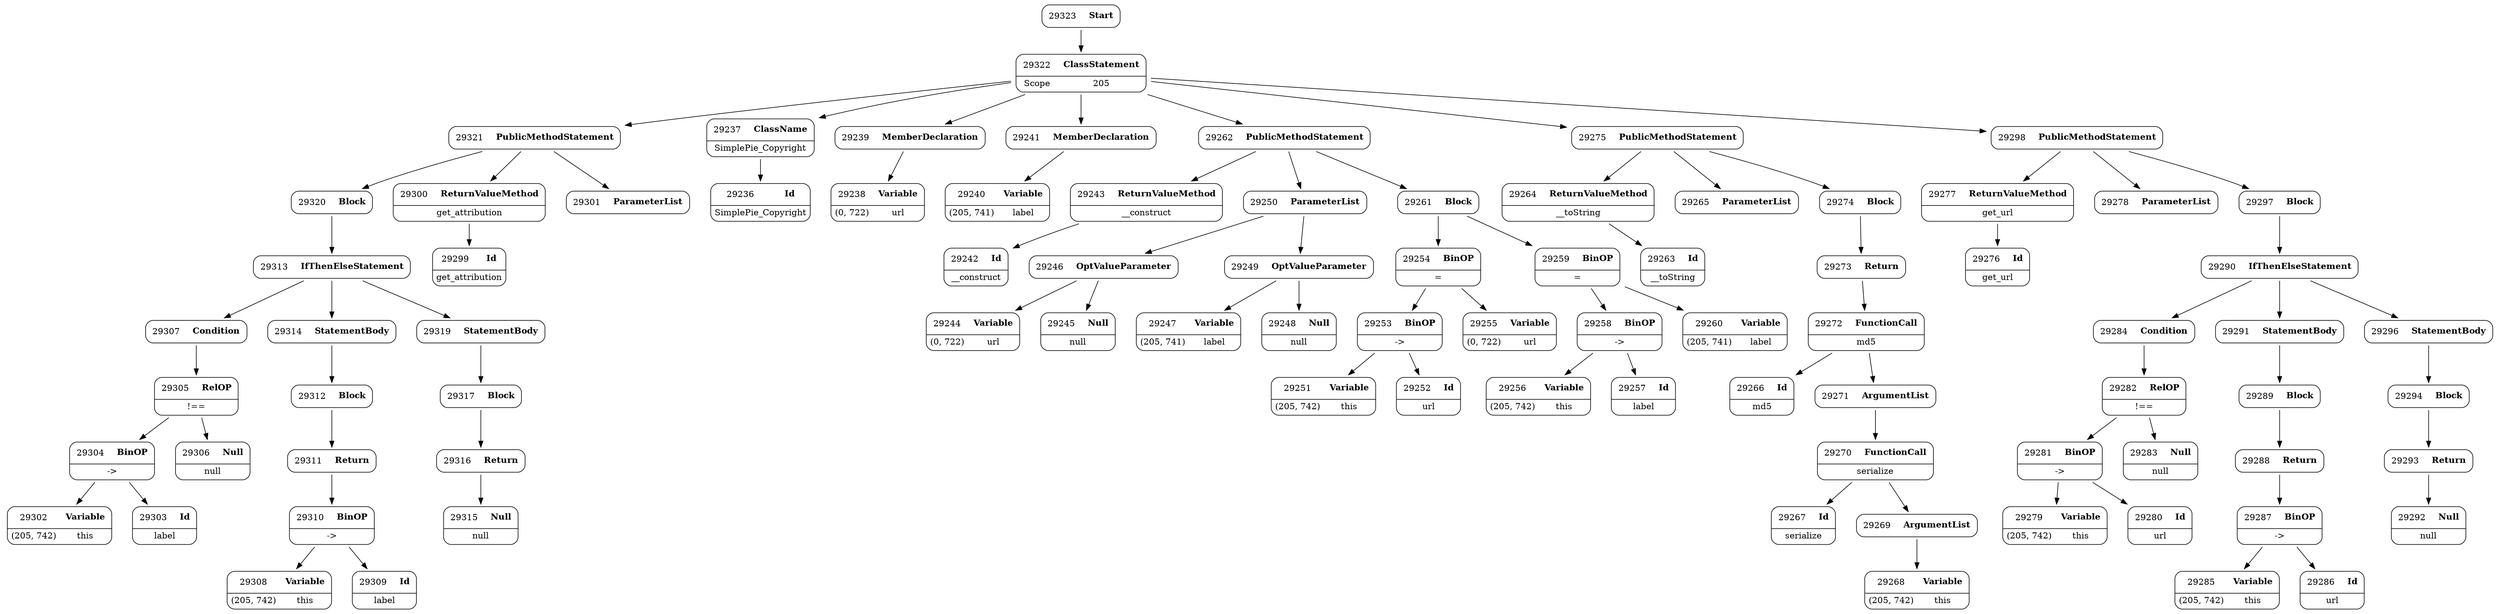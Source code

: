 digraph ast {
node [shape=none];
29312 [label=<<TABLE border='1' cellspacing='0' cellpadding='10' style='rounded' ><TR><TD border='0'>29312</TD><TD border='0'><B>Block</B></TD></TR></TABLE>>];
29312 -> 29311 [weight=2];
29313 [label=<<TABLE border='1' cellspacing='0' cellpadding='10' style='rounded' ><TR><TD border='0'>29313</TD><TD border='0'><B>IfThenElseStatement</B></TD></TR></TABLE>>];
29313 -> 29307 [weight=2];
29313 -> 29314 [weight=2];
29313 -> 29319 [weight=2];
29314 [label=<<TABLE border='1' cellspacing='0' cellpadding='10' style='rounded' ><TR><TD border='0'>29314</TD><TD border='0'><B>StatementBody</B></TD></TR></TABLE>>];
29314 -> 29312 [weight=2];
29315 [label=<<TABLE border='1' cellspacing='0' cellpadding='10' style='rounded' ><TR><TD border='0'>29315</TD><TD border='0'><B>Null</B></TD></TR><HR/><TR><TD border='0' cellpadding='5' colspan='2'>null</TD></TR></TABLE>>];
29316 [label=<<TABLE border='1' cellspacing='0' cellpadding='10' style='rounded' ><TR><TD border='0'>29316</TD><TD border='0'><B>Return</B></TD></TR></TABLE>>];
29316 -> 29315 [weight=2];
29317 [label=<<TABLE border='1' cellspacing='0' cellpadding='10' style='rounded' ><TR><TD border='0'>29317</TD><TD border='0'><B>Block</B></TD></TR></TABLE>>];
29317 -> 29316 [weight=2];
29319 [label=<<TABLE border='1' cellspacing='0' cellpadding='10' style='rounded' ><TR><TD border='0'>29319</TD><TD border='0'><B>StatementBody</B></TD></TR></TABLE>>];
29319 -> 29317 [weight=2];
29320 [label=<<TABLE border='1' cellspacing='0' cellpadding='10' style='rounded' ><TR><TD border='0'>29320</TD><TD border='0'><B>Block</B></TD></TR></TABLE>>];
29320 -> 29313 [weight=2];
29321 [label=<<TABLE border='1' cellspacing='0' cellpadding='10' style='rounded' ><TR><TD border='0'>29321</TD><TD border='0'><B>PublicMethodStatement</B></TD></TR></TABLE>>];
29321 -> 29300 [weight=2];
29321 -> 29301 [weight=2];
29321 -> 29320 [weight=2];
29322 [label=<<TABLE border='1' cellspacing='0' cellpadding='10' style='rounded' ><TR><TD border='0'>29322</TD><TD border='0'><B>ClassStatement</B></TD></TR><HR/><TR><TD border='0' cellpadding='5'>Scope</TD><TD border='0' cellpadding='5'>205</TD></TR></TABLE>>];
29322 -> 29237 [weight=2];
29322 -> 29239 [weight=2];
29322 -> 29241 [weight=2];
29322 -> 29262 [weight=2];
29322 -> 29275 [weight=2];
29322 -> 29298 [weight=2];
29322 -> 29321 [weight=2];
29323 [label=<<TABLE border='1' cellspacing='0' cellpadding='10' style='rounded' ><TR><TD border='0'>29323</TD><TD border='0'><B>Start</B></TD></TR></TABLE>>];
29323 -> 29322 [weight=2];
29236 [label=<<TABLE border='1' cellspacing='0' cellpadding='10' style='rounded' ><TR><TD border='0'>29236</TD><TD border='0'><B>Id</B></TD></TR><HR/><TR><TD border='0' cellpadding='5' colspan='2'>SimplePie_Copyright</TD></TR></TABLE>>];
29237 [label=<<TABLE border='1' cellspacing='0' cellpadding='10' style='rounded' ><TR><TD border='0'>29237</TD><TD border='0'><B>ClassName</B></TD></TR><HR/><TR><TD border='0' cellpadding='5' colspan='2'>SimplePie_Copyright</TD></TR></TABLE>>];
29237 -> 29236 [weight=2];
29238 [label=<<TABLE border='1' cellspacing='0' cellpadding='10' style='rounded' ><TR><TD border='0'>29238</TD><TD border='0'><B>Variable</B></TD></TR><HR/><TR><TD border='0' cellpadding='5'>(0, 722)</TD><TD border='0' cellpadding='5'>url</TD></TR></TABLE>>];
29239 [label=<<TABLE border='1' cellspacing='0' cellpadding='10' style='rounded' ><TR><TD border='0'>29239</TD><TD border='0'><B>MemberDeclaration</B></TD></TR></TABLE>>];
29239 -> 29238 [weight=2];
29240 [label=<<TABLE border='1' cellspacing='0' cellpadding='10' style='rounded' ><TR><TD border='0'>29240</TD><TD border='0'><B>Variable</B></TD></TR><HR/><TR><TD border='0' cellpadding='5'>(205, 741)</TD><TD border='0' cellpadding='5'>label</TD></TR></TABLE>>];
29241 [label=<<TABLE border='1' cellspacing='0' cellpadding='10' style='rounded' ><TR><TD border='0'>29241</TD><TD border='0'><B>MemberDeclaration</B></TD></TR></TABLE>>];
29241 -> 29240 [weight=2];
29242 [label=<<TABLE border='1' cellspacing='0' cellpadding='10' style='rounded' ><TR><TD border='0'>29242</TD><TD border='0'><B>Id</B></TD></TR><HR/><TR><TD border='0' cellpadding='5' colspan='2'>__construct</TD></TR></TABLE>>];
29243 [label=<<TABLE border='1' cellspacing='0' cellpadding='10' style='rounded' ><TR><TD border='0'>29243</TD><TD border='0'><B>ReturnValueMethod</B></TD></TR><HR/><TR><TD border='0' cellpadding='5' colspan='2'>__construct</TD></TR></TABLE>>];
29243 -> 29242 [weight=2];
29244 [label=<<TABLE border='1' cellspacing='0' cellpadding='10' style='rounded' ><TR><TD border='0'>29244</TD><TD border='0'><B>Variable</B></TD></TR><HR/><TR><TD border='0' cellpadding='5'>(0, 722)</TD><TD border='0' cellpadding='5'>url</TD></TR></TABLE>>];
29245 [label=<<TABLE border='1' cellspacing='0' cellpadding='10' style='rounded' ><TR><TD border='0'>29245</TD><TD border='0'><B>Null</B></TD></TR><HR/><TR><TD border='0' cellpadding='5' colspan='2'>null</TD></TR></TABLE>>];
29246 [label=<<TABLE border='1' cellspacing='0' cellpadding='10' style='rounded' ><TR><TD border='0'>29246</TD><TD border='0'><B>OptValueParameter</B></TD></TR></TABLE>>];
29246 -> 29244 [weight=2];
29246 -> 29245 [weight=2];
29247 [label=<<TABLE border='1' cellspacing='0' cellpadding='10' style='rounded' ><TR><TD border='0'>29247</TD><TD border='0'><B>Variable</B></TD></TR><HR/><TR><TD border='0' cellpadding='5'>(205, 741)</TD><TD border='0' cellpadding='5'>label</TD></TR></TABLE>>];
29248 [label=<<TABLE border='1' cellspacing='0' cellpadding='10' style='rounded' ><TR><TD border='0'>29248</TD><TD border='0'><B>Null</B></TD></TR><HR/><TR><TD border='0' cellpadding='5' colspan='2'>null</TD></TR></TABLE>>];
29249 [label=<<TABLE border='1' cellspacing='0' cellpadding='10' style='rounded' ><TR><TD border='0'>29249</TD><TD border='0'><B>OptValueParameter</B></TD></TR></TABLE>>];
29249 -> 29247 [weight=2];
29249 -> 29248 [weight=2];
29250 [label=<<TABLE border='1' cellspacing='0' cellpadding='10' style='rounded' ><TR><TD border='0'>29250</TD><TD border='0'><B>ParameterList</B></TD></TR></TABLE>>];
29250 -> 29246 [weight=2];
29250 -> 29249 [weight=2];
29251 [label=<<TABLE border='1' cellspacing='0' cellpadding='10' style='rounded' ><TR><TD border='0'>29251</TD><TD border='0'><B>Variable</B></TD></TR><HR/><TR><TD border='0' cellpadding='5'>(205, 742)</TD><TD border='0' cellpadding='5'>this</TD></TR></TABLE>>];
29252 [label=<<TABLE border='1' cellspacing='0' cellpadding='10' style='rounded' ><TR><TD border='0'>29252</TD><TD border='0'><B>Id</B></TD></TR><HR/><TR><TD border='0' cellpadding='5' colspan='2'>url</TD></TR></TABLE>>];
29253 [label=<<TABLE border='1' cellspacing='0' cellpadding='10' style='rounded' ><TR><TD border='0'>29253</TD><TD border='0'><B>BinOP</B></TD></TR><HR/><TR><TD border='0' cellpadding='5' colspan='2'>-&gt;</TD></TR></TABLE>>];
29253 -> 29251 [weight=2];
29253 -> 29252 [weight=2];
29254 [label=<<TABLE border='1' cellspacing='0' cellpadding='10' style='rounded' ><TR><TD border='0'>29254</TD><TD border='0'><B>BinOP</B></TD></TR><HR/><TR><TD border='0' cellpadding='5' colspan='2'>=</TD></TR></TABLE>>];
29254 -> 29253 [weight=2];
29254 -> 29255 [weight=2];
29255 [label=<<TABLE border='1' cellspacing='0' cellpadding='10' style='rounded' ><TR><TD border='0'>29255</TD><TD border='0'><B>Variable</B></TD></TR><HR/><TR><TD border='0' cellpadding='5'>(0, 722)</TD><TD border='0' cellpadding='5'>url</TD></TR></TABLE>>];
29256 [label=<<TABLE border='1' cellspacing='0' cellpadding='10' style='rounded' ><TR><TD border='0'>29256</TD><TD border='0'><B>Variable</B></TD></TR><HR/><TR><TD border='0' cellpadding='5'>(205, 742)</TD><TD border='0' cellpadding='5'>this</TD></TR></TABLE>>];
29257 [label=<<TABLE border='1' cellspacing='0' cellpadding='10' style='rounded' ><TR><TD border='0'>29257</TD><TD border='0'><B>Id</B></TD></TR><HR/><TR><TD border='0' cellpadding='5' colspan='2'>label</TD></TR></TABLE>>];
29258 [label=<<TABLE border='1' cellspacing='0' cellpadding='10' style='rounded' ><TR><TD border='0'>29258</TD><TD border='0'><B>BinOP</B></TD></TR><HR/><TR><TD border='0' cellpadding='5' colspan='2'>-&gt;</TD></TR></TABLE>>];
29258 -> 29256 [weight=2];
29258 -> 29257 [weight=2];
29259 [label=<<TABLE border='1' cellspacing='0' cellpadding='10' style='rounded' ><TR><TD border='0'>29259</TD><TD border='0'><B>BinOP</B></TD></TR><HR/><TR><TD border='0' cellpadding='5' colspan='2'>=</TD></TR></TABLE>>];
29259 -> 29258 [weight=2];
29259 -> 29260 [weight=2];
29260 [label=<<TABLE border='1' cellspacing='0' cellpadding='10' style='rounded' ><TR><TD border='0'>29260</TD><TD border='0'><B>Variable</B></TD></TR><HR/><TR><TD border='0' cellpadding='5'>(205, 741)</TD><TD border='0' cellpadding='5'>label</TD></TR></TABLE>>];
29261 [label=<<TABLE border='1' cellspacing='0' cellpadding='10' style='rounded' ><TR><TD border='0'>29261</TD><TD border='0'><B>Block</B></TD></TR></TABLE>>];
29261 -> 29254 [weight=2];
29261 -> 29259 [weight=2];
29262 [label=<<TABLE border='1' cellspacing='0' cellpadding='10' style='rounded' ><TR><TD border='0'>29262</TD><TD border='0'><B>PublicMethodStatement</B></TD></TR></TABLE>>];
29262 -> 29243 [weight=2];
29262 -> 29250 [weight=2];
29262 -> 29261 [weight=2];
29263 [label=<<TABLE border='1' cellspacing='0' cellpadding='10' style='rounded' ><TR><TD border='0'>29263</TD><TD border='0'><B>Id</B></TD></TR><HR/><TR><TD border='0' cellpadding='5' colspan='2'>__toString</TD></TR></TABLE>>];
29264 [label=<<TABLE border='1' cellspacing='0' cellpadding='10' style='rounded' ><TR><TD border='0'>29264</TD><TD border='0'><B>ReturnValueMethod</B></TD></TR><HR/><TR><TD border='0' cellpadding='5' colspan='2'>__toString</TD></TR></TABLE>>];
29264 -> 29263 [weight=2];
29265 [label=<<TABLE border='1' cellspacing='0' cellpadding='10' style='rounded' ><TR><TD border='0'>29265</TD><TD border='0'><B>ParameterList</B></TD></TR></TABLE>>];
29266 [label=<<TABLE border='1' cellspacing='0' cellpadding='10' style='rounded' ><TR><TD border='0'>29266</TD><TD border='0'><B>Id</B></TD></TR><HR/><TR><TD border='0' cellpadding='5' colspan='2'>md5</TD></TR></TABLE>>];
29267 [label=<<TABLE border='1' cellspacing='0' cellpadding='10' style='rounded' ><TR><TD border='0'>29267</TD><TD border='0'><B>Id</B></TD></TR><HR/><TR><TD border='0' cellpadding='5' colspan='2'>serialize</TD></TR></TABLE>>];
29268 [label=<<TABLE border='1' cellspacing='0' cellpadding='10' style='rounded' ><TR><TD border='0'>29268</TD><TD border='0'><B>Variable</B></TD></TR><HR/><TR><TD border='0' cellpadding='5'>(205, 742)</TD><TD border='0' cellpadding='5'>this</TD></TR></TABLE>>];
29269 [label=<<TABLE border='1' cellspacing='0' cellpadding='10' style='rounded' ><TR><TD border='0'>29269</TD><TD border='0'><B>ArgumentList</B></TD></TR></TABLE>>];
29269 -> 29268 [weight=2];
29270 [label=<<TABLE border='1' cellspacing='0' cellpadding='10' style='rounded' ><TR><TD border='0'>29270</TD><TD border='0'><B>FunctionCall</B></TD></TR><HR/><TR><TD border='0' cellpadding='5' colspan='2'>serialize</TD></TR></TABLE>>];
29270 -> 29267 [weight=2];
29270 -> 29269 [weight=2];
29271 [label=<<TABLE border='1' cellspacing='0' cellpadding='10' style='rounded' ><TR><TD border='0'>29271</TD><TD border='0'><B>ArgumentList</B></TD></TR></TABLE>>];
29271 -> 29270 [weight=2];
29272 [label=<<TABLE border='1' cellspacing='0' cellpadding='10' style='rounded' ><TR><TD border='0'>29272</TD><TD border='0'><B>FunctionCall</B></TD></TR><HR/><TR><TD border='0' cellpadding='5' colspan='2'>md5</TD></TR></TABLE>>];
29272 -> 29266 [weight=2];
29272 -> 29271 [weight=2];
29273 [label=<<TABLE border='1' cellspacing='0' cellpadding='10' style='rounded' ><TR><TD border='0'>29273</TD><TD border='0'><B>Return</B></TD></TR></TABLE>>];
29273 -> 29272 [weight=2];
29274 [label=<<TABLE border='1' cellspacing='0' cellpadding='10' style='rounded' ><TR><TD border='0'>29274</TD><TD border='0'><B>Block</B></TD></TR></TABLE>>];
29274 -> 29273 [weight=2];
29275 [label=<<TABLE border='1' cellspacing='0' cellpadding='10' style='rounded' ><TR><TD border='0'>29275</TD><TD border='0'><B>PublicMethodStatement</B></TD></TR></TABLE>>];
29275 -> 29264 [weight=2];
29275 -> 29265 [weight=2];
29275 -> 29274 [weight=2];
29276 [label=<<TABLE border='1' cellspacing='0' cellpadding='10' style='rounded' ><TR><TD border='0'>29276</TD><TD border='0'><B>Id</B></TD></TR><HR/><TR><TD border='0' cellpadding='5' colspan='2'>get_url</TD></TR></TABLE>>];
29277 [label=<<TABLE border='1' cellspacing='0' cellpadding='10' style='rounded' ><TR><TD border='0'>29277</TD><TD border='0'><B>ReturnValueMethod</B></TD></TR><HR/><TR><TD border='0' cellpadding='5' colspan='2'>get_url</TD></TR></TABLE>>];
29277 -> 29276 [weight=2];
29278 [label=<<TABLE border='1' cellspacing='0' cellpadding='10' style='rounded' ><TR><TD border='0'>29278</TD><TD border='0'><B>ParameterList</B></TD></TR></TABLE>>];
29279 [label=<<TABLE border='1' cellspacing='0' cellpadding='10' style='rounded' ><TR><TD border='0'>29279</TD><TD border='0'><B>Variable</B></TD></TR><HR/><TR><TD border='0' cellpadding='5'>(205, 742)</TD><TD border='0' cellpadding='5'>this</TD></TR></TABLE>>];
29280 [label=<<TABLE border='1' cellspacing='0' cellpadding='10' style='rounded' ><TR><TD border='0'>29280</TD><TD border='0'><B>Id</B></TD></TR><HR/><TR><TD border='0' cellpadding='5' colspan='2'>url</TD></TR></TABLE>>];
29281 [label=<<TABLE border='1' cellspacing='0' cellpadding='10' style='rounded' ><TR><TD border='0'>29281</TD><TD border='0'><B>BinOP</B></TD></TR><HR/><TR><TD border='0' cellpadding='5' colspan='2'>-&gt;</TD></TR></TABLE>>];
29281 -> 29279 [weight=2];
29281 -> 29280 [weight=2];
29282 [label=<<TABLE border='1' cellspacing='0' cellpadding='10' style='rounded' ><TR><TD border='0'>29282</TD><TD border='0'><B>RelOP</B></TD></TR><HR/><TR><TD border='0' cellpadding='5' colspan='2'>!==</TD></TR></TABLE>>];
29282 -> 29281 [weight=2];
29282 -> 29283 [weight=2];
29283 [label=<<TABLE border='1' cellspacing='0' cellpadding='10' style='rounded' ><TR><TD border='0'>29283</TD><TD border='0'><B>Null</B></TD></TR><HR/><TR><TD border='0' cellpadding='5' colspan='2'>null</TD></TR></TABLE>>];
29284 [label=<<TABLE border='1' cellspacing='0' cellpadding='10' style='rounded' ><TR><TD border='0'>29284</TD><TD border='0'><B>Condition</B></TD></TR></TABLE>>];
29284 -> 29282 [weight=2];
29285 [label=<<TABLE border='1' cellspacing='0' cellpadding='10' style='rounded' ><TR><TD border='0'>29285</TD><TD border='0'><B>Variable</B></TD></TR><HR/><TR><TD border='0' cellpadding='5'>(205, 742)</TD><TD border='0' cellpadding='5'>this</TD></TR></TABLE>>];
29286 [label=<<TABLE border='1' cellspacing='0' cellpadding='10' style='rounded' ><TR><TD border='0'>29286</TD><TD border='0'><B>Id</B></TD></TR><HR/><TR><TD border='0' cellpadding='5' colspan='2'>url</TD></TR></TABLE>>];
29287 [label=<<TABLE border='1' cellspacing='0' cellpadding='10' style='rounded' ><TR><TD border='0'>29287</TD><TD border='0'><B>BinOP</B></TD></TR><HR/><TR><TD border='0' cellpadding='5' colspan='2'>-&gt;</TD></TR></TABLE>>];
29287 -> 29285 [weight=2];
29287 -> 29286 [weight=2];
29288 [label=<<TABLE border='1' cellspacing='0' cellpadding='10' style='rounded' ><TR><TD border='0'>29288</TD><TD border='0'><B>Return</B></TD></TR></TABLE>>];
29288 -> 29287 [weight=2];
29289 [label=<<TABLE border='1' cellspacing='0' cellpadding='10' style='rounded' ><TR><TD border='0'>29289</TD><TD border='0'><B>Block</B></TD></TR></TABLE>>];
29289 -> 29288 [weight=2];
29290 [label=<<TABLE border='1' cellspacing='0' cellpadding='10' style='rounded' ><TR><TD border='0'>29290</TD><TD border='0'><B>IfThenElseStatement</B></TD></TR></TABLE>>];
29290 -> 29284 [weight=2];
29290 -> 29291 [weight=2];
29290 -> 29296 [weight=2];
29291 [label=<<TABLE border='1' cellspacing='0' cellpadding='10' style='rounded' ><TR><TD border='0'>29291</TD><TD border='0'><B>StatementBody</B></TD></TR></TABLE>>];
29291 -> 29289 [weight=2];
29292 [label=<<TABLE border='1' cellspacing='0' cellpadding='10' style='rounded' ><TR><TD border='0'>29292</TD><TD border='0'><B>Null</B></TD></TR><HR/><TR><TD border='0' cellpadding='5' colspan='2'>null</TD></TR></TABLE>>];
29293 [label=<<TABLE border='1' cellspacing='0' cellpadding='10' style='rounded' ><TR><TD border='0'>29293</TD><TD border='0'><B>Return</B></TD></TR></TABLE>>];
29293 -> 29292 [weight=2];
29294 [label=<<TABLE border='1' cellspacing='0' cellpadding='10' style='rounded' ><TR><TD border='0'>29294</TD><TD border='0'><B>Block</B></TD></TR></TABLE>>];
29294 -> 29293 [weight=2];
29296 [label=<<TABLE border='1' cellspacing='0' cellpadding='10' style='rounded' ><TR><TD border='0'>29296</TD><TD border='0'><B>StatementBody</B></TD></TR></TABLE>>];
29296 -> 29294 [weight=2];
29297 [label=<<TABLE border='1' cellspacing='0' cellpadding='10' style='rounded' ><TR><TD border='0'>29297</TD><TD border='0'><B>Block</B></TD></TR></TABLE>>];
29297 -> 29290 [weight=2];
29298 [label=<<TABLE border='1' cellspacing='0' cellpadding='10' style='rounded' ><TR><TD border='0'>29298</TD><TD border='0'><B>PublicMethodStatement</B></TD></TR></TABLE>>];
29298 -> 29277 [weight=2];
29298 -> 29278 [weight=2];
29298 -> 29297 [weight=2];
29299 [label=<<TABLE border='1' cellspacing='0' cellpadding='10' style='rounded' ><TR><TD border='0'>29299</TD><TD border='0'><B>Id</B></TD></TR><HR/><TR><TD border='0' cellpadding='5' colspan='2'>get_attribution</TD></TR></TABLE>>];
29300 [label=<<TABLE border='1' cellspacing='0' cellpadding='10' style='rounded' ><TR><TD border='0'>29300</TD><TD border='0'><B>ReturnValueMethod</B></TD></TR><HR/><TR><TD border='0' cellpadding='5' colspan='2'>get_attribution</TD></TR></TABLE>>];
29300 -> 29299 [weight=2];
29301 [label=<<TABLE border='1' cellspacing='0' cellpadding='10' style='rounded' ><TR><TD border='0'>29301</TD><TD border='0'><B>ParameterList</B></TD></TR></TABLE>>];
29302 [label=<<TABLE border='1' cellspacing='0' cellpadding='10' style='rounded' ><TR><TD border='0'>29302</TD><TD border='0'><B>Variable</B></TD></TR><HR/><TR><TD border='0' cellpadding='5'>(205, 742)</TD><TD border='0' cellpadding='5'>this</TD></TR></TABLE>>];
29303 [label=<<TABLE border='1' cellspacing='0' cellpadding='10' style='rounded' ><TR><TD border='0'>29303</TD><TD border='0'><B>Id</B></TD></TR><HR/><TR><TD border='0' cellpadding='5' colspan='2'>label</TD></TR></TABLE>>];
29304 [label=<<TABLE border='1' cellspacing='0' cellpadding='10' style='rounded' ><TR><TD border='0'>29304</TD><TD border='0'><B>BinOP</B></TD></TR><HR/><TR><TD border='0' cellpadding='5' colspan='2'>-&gt;</TD></TR></TABLE>>];
29304 -> 29302 [weight=2];
29304 -> 29303 [weight=2];
29305 [label=<<TABLE border='1' cellspacing='0' cellpadding='10' style='rounded' ><TR><TD border='0'>29305</TD><TD border='0'><B>RelOP</B></TD></TR><HR/><TR><TD border='0' cellpadding='5' colspan='2'>!==</TD></TR></TABLE>>];
29305 -> 29304 [weight=2];
29305 -> 29306 [weight=2];
29306 [label=<<TABLE border='1' cellspacing='0' cellpadding='10' style='rounded' ><TR><TD border='0'>29306</TD><TD border='0'><B>Null</B></TD></TR><HR/><TR><TD border='0' cellpadding='5' colspan='2'>null</TD></TR></TABLE>>];
29307 [label=<<TABLE border='1' cellspacing='0' cellpadding='10' style='rounded' ><TR><TD border='0'>29307</TD><TD border='0'><B>Condition</B></TD></TR></TABLE>>];
29307 -> 29305 [weight=2];
29308 [label=<<TABLE border='1' cellspacing='0' cellpadding='10' style='rounded' ><TR><TD border='0'>29308</TD><TD border='0'><B>Variable</B></TD></TR><HR/><TR><TD border='0' cellpadding='5'>(205, 742)</TD><TD border='0' cellpadding='5'>this</TD></TR></TABLE>>];
29309 [label=<<TABLE border='1' cellspacing='0' cellpadding='10' style='rounded' ><TR><TD border='0'>29309</TD><TD border='0'><B>Id</B></TD></TR><HR/><TR><TD border='0' cellpadding='5' colspan='2'>label</TD></TR></TABLE>>];
29310 [label=<<TABLE border='1' cellspacing='0' cellpadding='10' style='rounded' ><TR><TD border='0'>29310</TD><TD border='0'><B>BinOP</B></TD></TR><HR/><TR><TD border='0' cellpadding='5' colspan='2'>-&gt;</TD></TR></TABLE>>];
29310 -> 29308 [weight=2];
29310 -> 29309 [weight=2];
29311 [label=<<TABLE border='1' cellspacing='0' cellpadding='10' style='rounded' ><TR><TD border='0'>29311</TD><TD border='0'><B>Return</B></TD></TR></TABLE>>];
29311 -> 29310 [weight=2];
}
